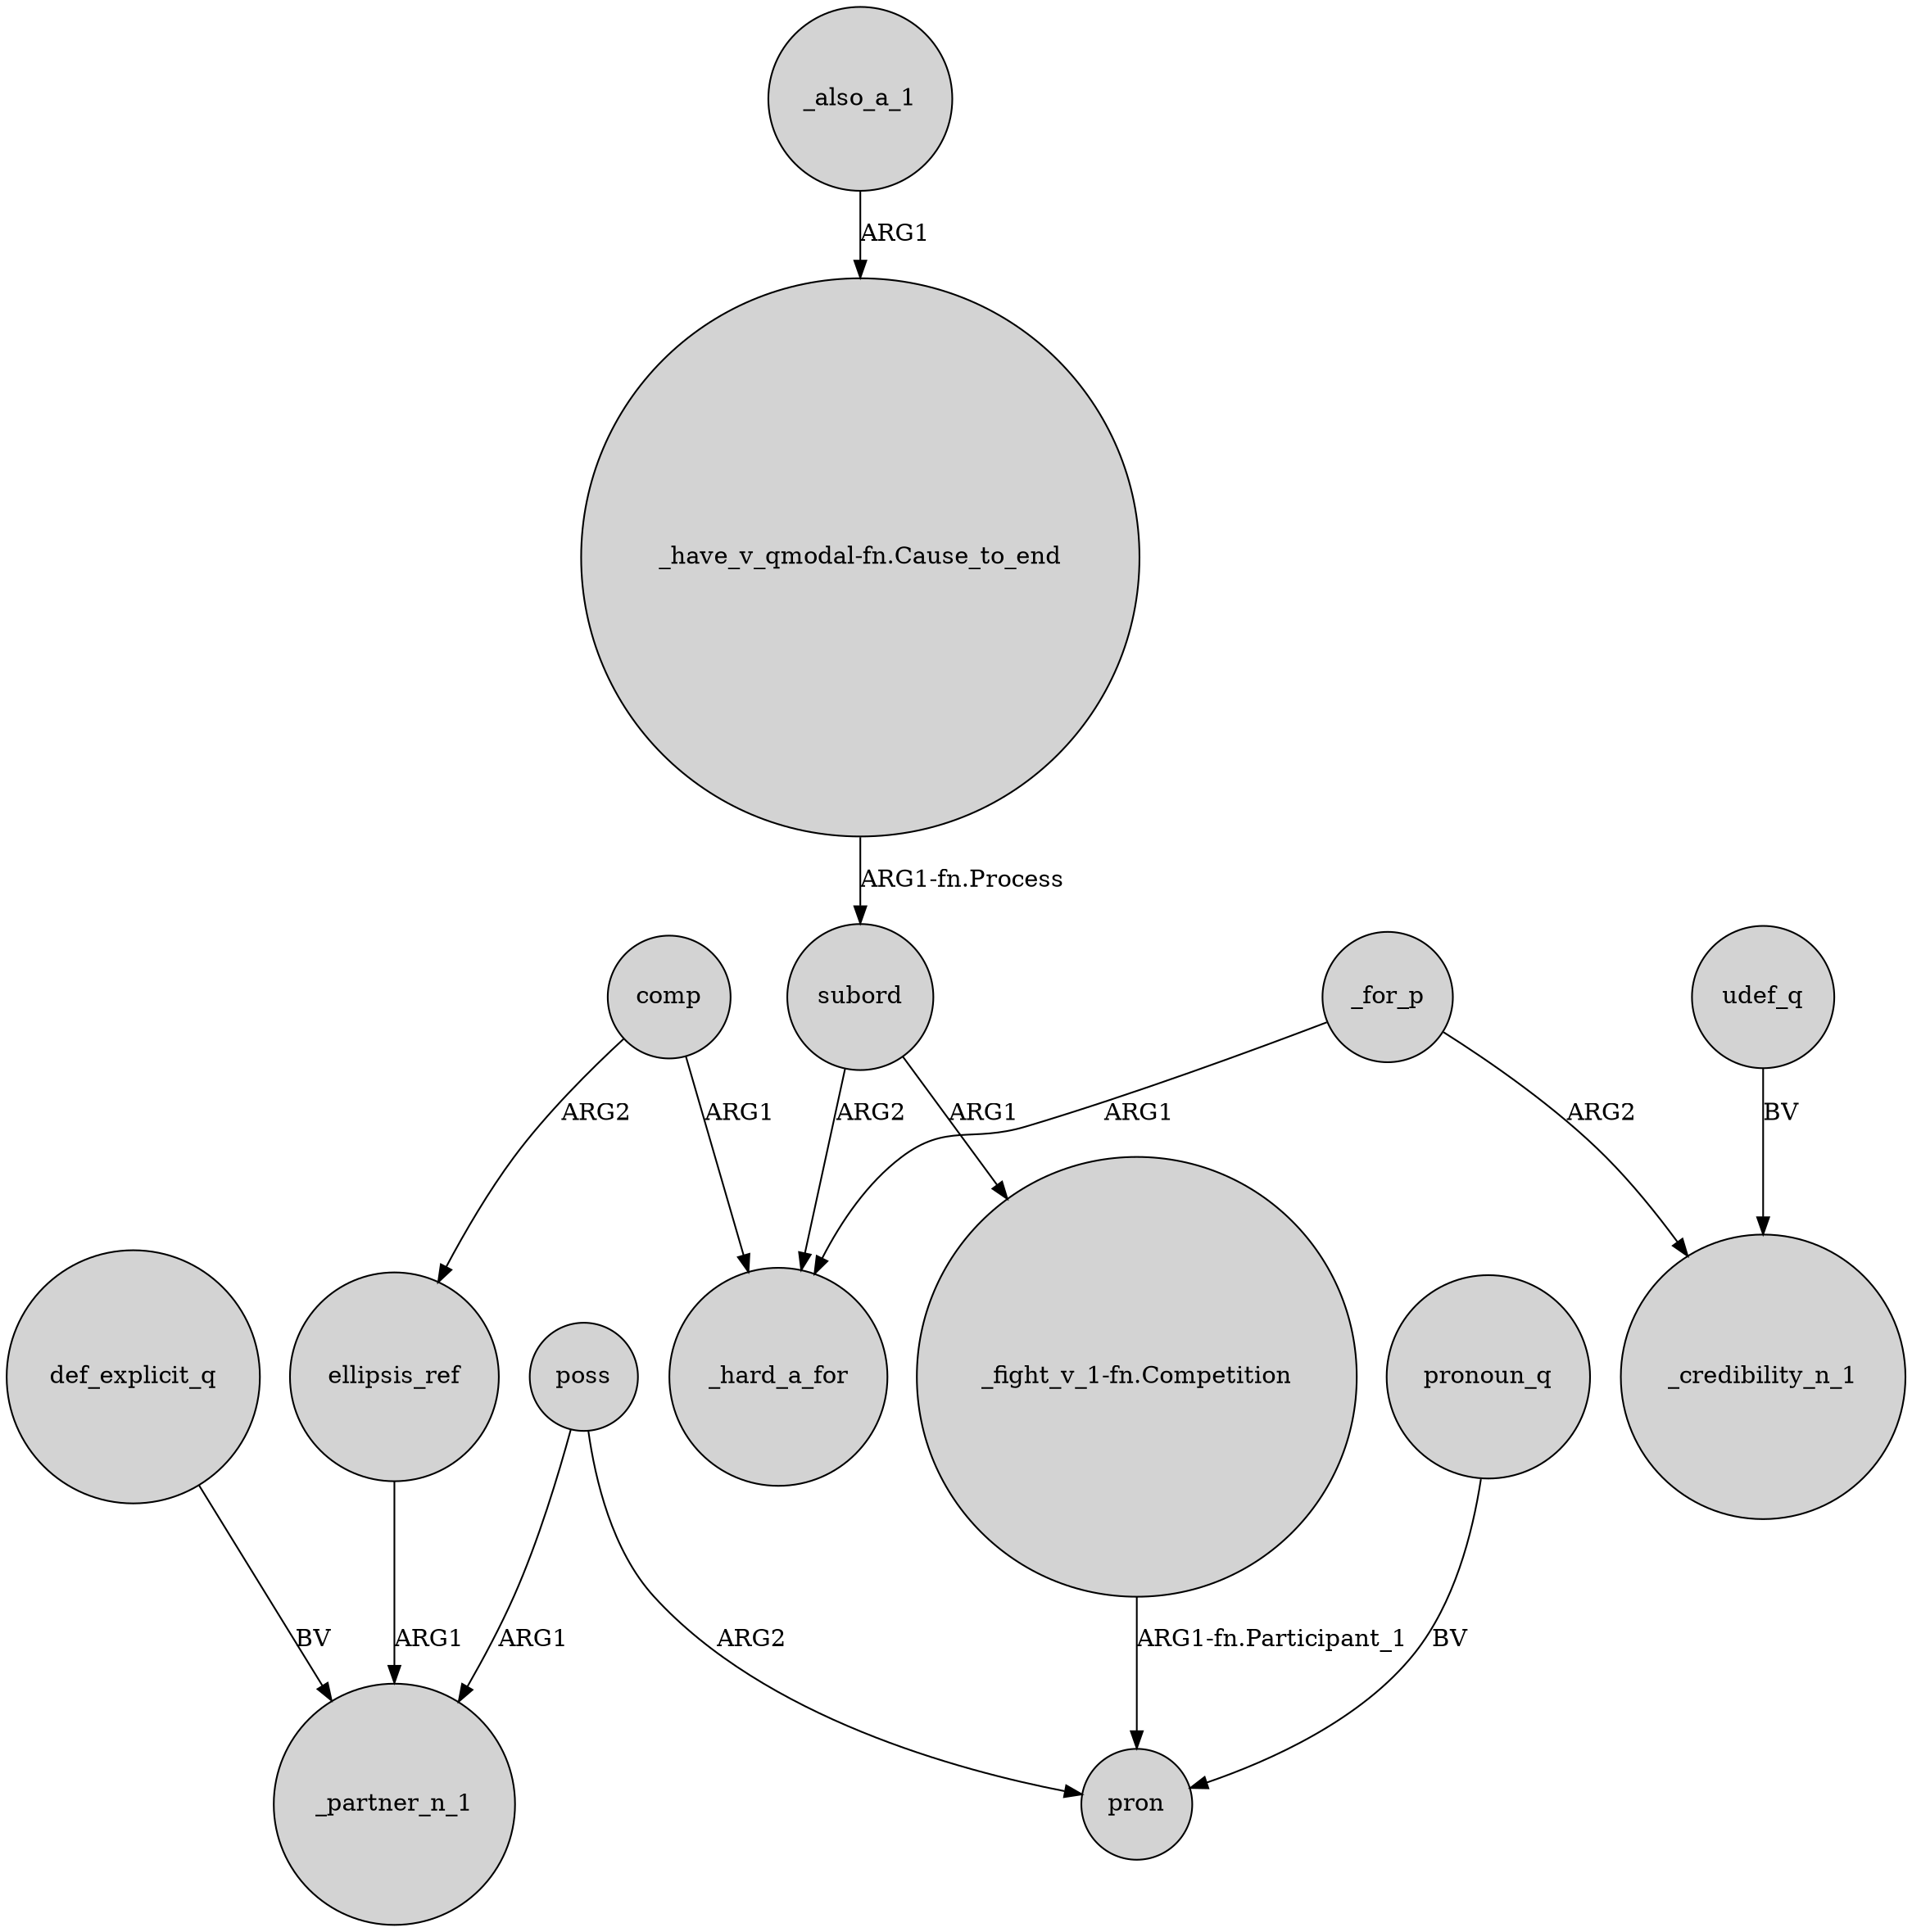 digraph {
	node [shape=circle style=filled]
	poss -> _partner_n_1 [label=ARG1]
	comp -> _hard_a_for [label=ARG1]
	subord -> _hard_a_for [label=ARG2]
	subord -> "_fight_v_1-fn.Competition" [label=ARG1]
	_also_a_1 -> "_have_v_qmodal-fn.Cause_to_end" [label=ARG1]
	udef_q -> _credibility_n_1 [label=BV]
	"_fight_v_1-fn.Competition" -> pron [label="ARG1-fn.Participant_1"]
	ellipsis_ref -> _partner_n_1 [label=ARG1]
	"_have_v_qmodal-fn.Cause_to_end" -> subord [label="ARG1-fn.Process"]
	def_explicit_q -> _partner_n_1 [label=BV]
	_for_p -> _credibility_n_1 [label=ARG2]
	pronoun_q -> pron [label=BV]
	comp -> ellipsis_ref [label=ARG2]
	poss -> pron [label=ARG2]
	_for_p -> _hard_a_for [label=ARG1]
}
